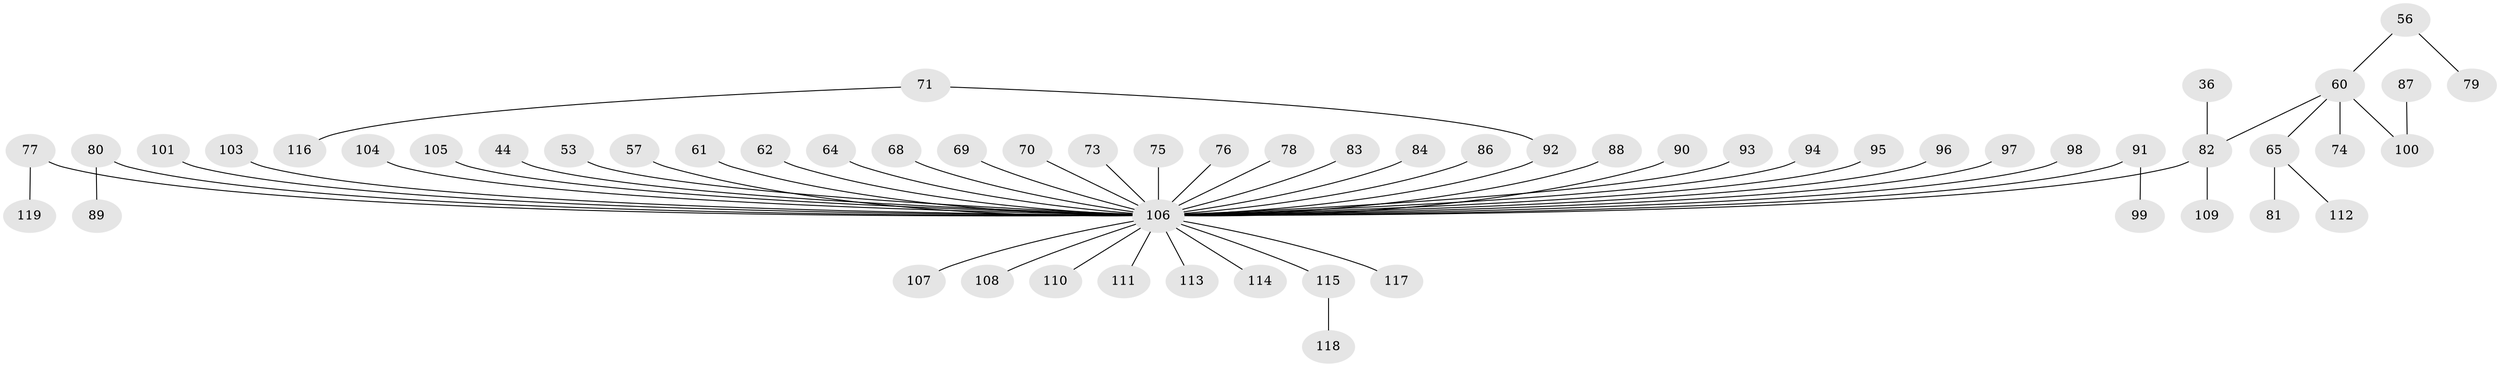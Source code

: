 // original degree distribution, {6: 0.008403361344537815, 2: 0.226890756302521, 7: 0.008403361344537815, 4: 0.06722689075630252, 10: 0.008403361344537815, 1: 0.5126050420168067, 3: 0.14285714285714285, 5: 0.025210084033613446}
// Generated by graph-tools (version 1.1) at 2025/53/03/09/25 04:53:57]
// undirected, 59 vertices, 58 edges
graph export_dot {
graph [start="1"]
  node [color=gray90,style=filled];
  36;
  44;
  53;
  56;
  57;
  60 [super="+18+25"];
  61;
  62;
  64;
  65 [super="+42+51"];
  68 [super="+15"];
  69;
  70;
  71;
  73;
  74;
  75;
  76;
  77;
  78;
  79;
  80;
  81;
  82 [super="+10+28"];
  83;
  84;
  86;
  87;
  88;
  89;
  90;
  91;
  92 [super="+48"];
  93;
  94;
  95;
  96;
  97;
  98;
  99;
  100 [super="+33"];
  101;
  103;
  104;
  105;
  106 [super="+24+19+32+102+63+40+85+52"];
  107;
  108;
  109;
  110;
  111;
  112;
  113;
  114;
  115;
  116;
  117;
  118;
  119;
  36 -- 82;
  44 -- 106;
  53 -- 106;
  56 -- 79;
  56 -- 60;
  57 -- 106;
  60 -- 82;
  60 -- 74;
  60 -- 100;
  60 -- 65;
  61 -- 106;
  62 -- 106;
  64 -- 106;
  65 -- 112;
  65 -- 81;
  68 -- 106;
  69 -- 106;
  70 -- 106;
  71 -- 116;
  71 -- 92;
  73 -- 106;
  75 -- 106;
  76 -- 106;
  77 -- 119;
  77 -- 106;
  78 -- 106;
  80 -- 89;
  80 -- 106;
  82 -- 109;
  82 -- 106;
  83 -- 106;
  84 -- 106;
  86 -- 106;
  87 -- 100;
  88 -- 106;
  90 -- 106;
  91 -- 99;
  91 -- 106;
  92 -- 106;
  93 -- 106;
  94 -- 106;
  95 -- 106;
  96 -- 106;
  97 -- 106;
  98 -- 106;
  101 -- 106;
  103 -- 106;
  104 -- 106;
  105 -- 106;
  106 -- 113;
  106 -- 117;
  106 -- 115;
  106 -- 107;
  106 -- 108;
  106 -- 110;
  106 -- 111;
  106 -- 114;
  115 -- 118;
}
